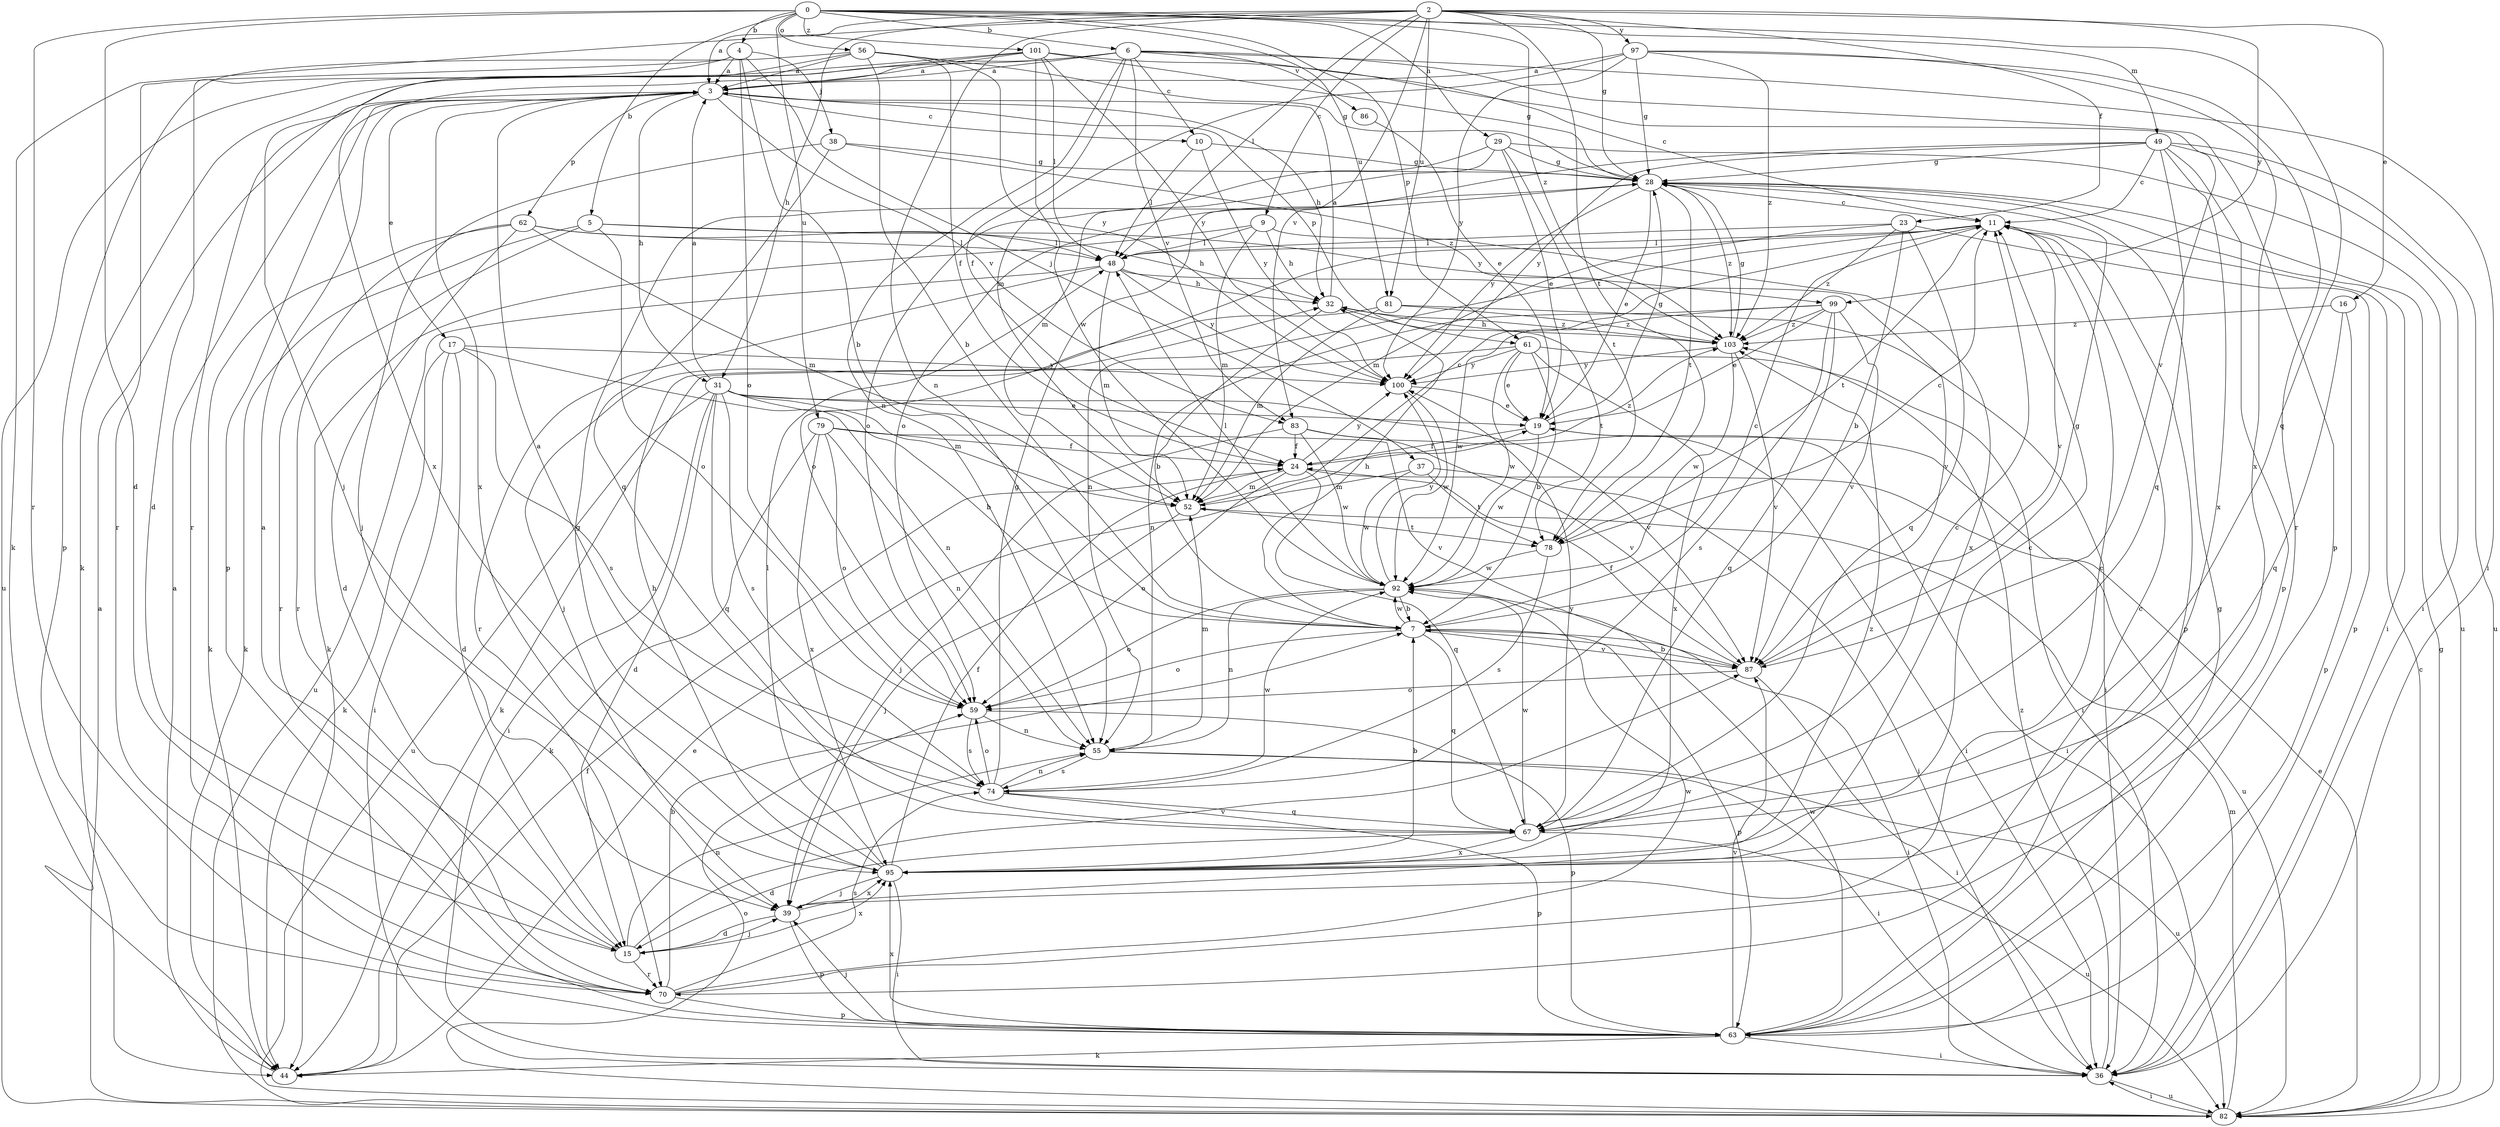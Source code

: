 strict digraph  {
0;
2;
3;
4;
5;
6;
7;
9;
10;
11;
15;
16;
17;
19;
23;
24;
28;
29;
31;
32;
36;
37;
38;
39;
44;
48;
49;
52;
55;
56;
59;
61;
62;
63;
67;
70;
74;
78;
79;
81;
82;
83;
86;
87;
92;
95;
97;
99;
100;
101;
103;
0 -> 4  [label=b];
0 -> 5  [label=b];
0 -> 6  [label=b];
0 -> 15  [label=d];
0 -> 29  [label=h];
0 -> 49  [label=m];
0 -> 56  [label=o];
0 -> 61  [label=p];
0 -> 67  [label=q];
0 -> 70  [label=r];
0 -> 79  [label=u];
0 -> 81  [label=u];
0 -> 101  [label=z];
0 -> 103  [label=z];
2 -> 3  [label=a];
2 -> 9  [label=c];
2 -> 16  [label=e];
2 -> 23  [label=f];
2 -> 28  [label=g];
2 -> 31  [label=h];
2 -> 44  [label=k];
2 -> 48  [label=l];
2 -> 55  [label=n];
2 -> 78  [label=t];
2 -> 81  [label=u];
2 -> 83  [label=v];
2 -> 97  [label=y];
2 -> 99  [label=y];
3 -> 10  [label=c];
3 -> 17  [label=e];
3 -> 31  [label=h];
3 -> 32  [label=h];
3 -> 61  [label=p];
3 -> 62  [label=p];
3 -> 63  [label=p];
3 -> 83  [label=v];
3 -> 95  [label=x];
4 -> 3  [label=a];
4 -> 7  [label=b];
4 -> 15  [label=d];
4 -> 37  [label=j];
4 -> 38  [label=j];
4 -> 59  [label=o];
4 -> 70  [label=r];
5 -> 44  [label=k];
5 -> 48  [label=l];
5 -> 59  [label=o];
5 -> 70  [label=r];
5 -> 99  [label=y];
6 -> 3  [label=a];
6 -> 10  [label=c];
6 -> 11  [label=c];
6 -> 24  [label=f];
6 -> 36  [label=i];
6 -> 44  [label=k];
6 -> 55  [label=n];
6 -> 63  [label=p];
6 -> 83  [label=v];
6 -> 86  [label=v];
6 -> 95  [label=x];
7 -> 11  [label=c];
7 -> 32  [label=h];
7 -> 36  [label=i];
7 -> 59  [label=o];
7 -> 63  [label=p];
7 -> 67  [label=q];
7 -> 87  [label=v];
7 -> 92  [label=w];
9 -> 32  [label=h];
9 -> 44  [label=k];
9 -> 48  [label=l];
9 -> 52  [label=m];
9 -> 95  [label=x];
10 -> 28  [label=g];
10 -> 48  [label=l];
10 -> 100  [label=y];
11 -> 48  [label=l];
11 -> 55  [label=n];
11 -> 59  [label=o];
11 -> 63  [label=p];
11 -> 78  [label=t];
11 -> 87  [label=v];
15 -> 3  [label=a];
15 -> 39  [label=j];
15 -> 55  [label=n];
15 -> 70  [label=r];
15 -> 87  [label=v];
15 -> 95  [label=x];
16 -> 63  [label=p];
16 -> 67  [label=q];
16 -> 103  [label=z];
17 -> 15  [label=d];
17 -> 36  [label=i];
17 -> 44  [label=k];
17 -> 55  [label=n];
17 -> 74  [label=s];
17 -> 100  [label=y];
19 -> 24  [label=f];
19 -> 28  [label=g];
19 -> 36  [label=i];
19 -> 92  [label=w];
23 -> 7  [label=b];
23 -> 48  [label=l];
23 -> 52  [label=m];
23 -> 63  [label=p];
23 -> 67  [label=q];
23 -> 103  [label=z];
24 -> 52  [label=m];
24 -> 59  [label=o];
24 -> 67  [label=q];
24 -> 82  [label=u];
24 -> 100  [label=y];
24 -> 103  [label=z];
28 -> 11  [label=c];
28 -> 19  [label=e];
28 -> 36  [label=i];
28 -> 78  [label=t];
28 -> 100  [label=y];
28 -> 103  [label=z];
29 -> 19  [label=e];
29 -> 28  [label=g];
29 -> 52  [label=m];
29 -> 59  [label=o];
29 -> 78  [label=t];
29 -> 82  [label=u];
31 -> 3  [label=a];
31 -> 7  [label=b];
31 -> 15  [label=d];
31 -> 19  [label=e];
31 -> 36  [label=i];
31 -> 52  [label=m];
31 -> 67  [label=q];
31 -> 74  [label=s];
31 -> 82  [label=u];
31 -> 87  [label=v];
32 -> 3  [label=a];
32 -> 7  [label=b];
32 -> 78  [label=t];
32 -> 103  [label=z];
36 -> 82  [label=u];
36 -> 103  [label=z];
37 -> 36  [label=i];
37 -> 52  [label=m];
37 -> 78  [label=t];
37 -> 92  [label=w];
38 -> 28  [label=g];
38 -> 39  [label=j];
38 -> 67  [label=q];
38 -> 103  [label=z];
39 -> 11  [label=c];
39 -> 15  [label=d];
39 -> 63  [label=p];
39 -> 95  [label=x];
39 -> 103  [label=z];
44 -> 3  [label=a];
44 -> 19  [label=e];
44 -> 24  [label=f];
48 -> 32  [label=h];
48 -> 52  [label=m];
48 -> 70  [label=r];
48 -> 82  [label=u];
48 -> 87  [label=v];
48 -> 100  [label=y];
49 -> 11  [label=c];
49 -> 28  [label=g];
49 -> 36  [label=i];
49 -> 59  [label=o];
49 -> 63  [label=p];
49 -> 67  [label=q];
49 -> 82  [label=u];
49 -> 95  [label=x];
49 -> 100  [label=y];
52 -> 11  [label=c];
52 -> 39  [label=j];
52 -> 78  [label=t];
55 -> 36  [label=i];
55 -> 52  [label=m];
55 -> 74  [label=s];
55 -> 82  [label=u];
56 -> 3  [label=a];
56 -> 7  [label=b];
56 -> 24  [label=f];
56 -> 28  [label=g];
56 -> 39  [label=j];
56 -> 63  [label=p];
56 -> 100  [label=y];
59 -> 55  [label=n];
59 -> 63  [label=p];
59 -> 74  [label=s];
61 -> 7  [label=b];
61 -> 19  [label=e];
61 -> 36  [label=i];
61 -> 44  [label=k];
61 -> 92  [label=w];
61 -> 95  [label=x];
61 -> 100  [label=y];
62 -> 15  [label=d];
62 -> 32  [label=h];
62 -> 44  [label=k];
62 -> 48  [label=l];
62 -> 52  [label=m];
62 -> 70  [label=r];
63 -> 28  [label=g];
63 -> 36  [label=i];
63 -> 39  [label=j];
63 -> 44  [label=k];
63 -> 87  [label=v];
63 -> 92  [label=w];
63 -> 95  [label=x];
67 -> 11  [label=c];
67 -> 15  [label=d];
67 -> 82  [label=u];
67 -> 92  [label=w];
67 -> 95  [label=x];
67 -> 100  [label=y];
70 -> 7  [label=b];
70 -> 11  [label=c];
70 -> 63  [label=p];
70 -> 74  [label=s];
70 -> 92  [label=w];
74 -> 3  [label=a];
74 -> 28  [label=g];
74 -> 55  [label=n];
74 -> 59  [label=o];
74 -> 63  [label=p];
74 -> 67  [label=q];
74 -> 92  [label=w];
78 -> 11  [label=c];
78 -> 74  [label=s];
78 -> 92  [label=w];
79 -> 24  [label=f];
79 -> 44  [label=k];
79 -> 55  [label=n];
79 -> 59  [label=o];
79 -> 87  [label=v];
79 -> 95  [label=x];
81 -> 36  [label=i];
81 -> 39  [label=j];
81 -> 52  [label=m];
81 -> 103  [label=z];
82 -> 3  [label=a];
82 -> 11  [label=c];
82 -> 19  [label=e];
82 -> 28  [label=g];
82 -> 36  [label=i];
82 -> 52  [label=m];
82 -> 59  [label=o];
83 -> 24  [label=f];
83 -> 36  [label=i];
83 -> 39  [label=j];
83 -> 87  [label=v];
83 -> 92  [label=w];
86 -> 19  [label=e];
87 -> 7  [label=b];
87 -> 24  [label=f];
87 -> 28  [label=g];
87 -> 36  [label=i];
87 -> 59  [label=o];
92 -> 7  [label=b];
92 -> 48  [label=l];
92 -> 55  [label=n];
92 -> 59  [label=o];
92 -> 100  [label=y];
95 -> 7  [label=b];
95 -> 11  [label=c];
95 -> 24  [label=f];
95 -> 28  [label=g];
95 -> 32  [label=h];
95 -> 36  [label=i];
95 -> 39  [label=j];
95 -> 48  [label=l];
97 -> 3  [label=a];
97 -> 28  [label=g];
97 -> 52  [label=m];
97 -> 70  [label=r];
97 -> 95  [label=x];
97 -> 100  [label=y];
97 -> 103  [label=z];
99 -> 19  [label=e];
99 -> 55  [label=n];
99 -> 67  [label=q];
99 -> 74  [label=s];
99 -> 87  [label=v];
99 -> 92  [label=w];
99 -> 103  [label=z];
100 -> 19  [label=e];
100 -> 92  [label=w];
101 -> 3  [label=a];
101 -> 28  [label=g];
101 -> 48  [label=l];
101 -> 70  [label=r];
101 -> 82  [label=u];
101 -> 87  [label=v];
101 -> 92  [label=w];
101 -> 100  [label=y];
103 -> 28  [label=g];
103 -> 32  [label=h];
103 -> 87  [label=v];
103 -> 92  [label=w];
103 -> 100  [label=y];
}
